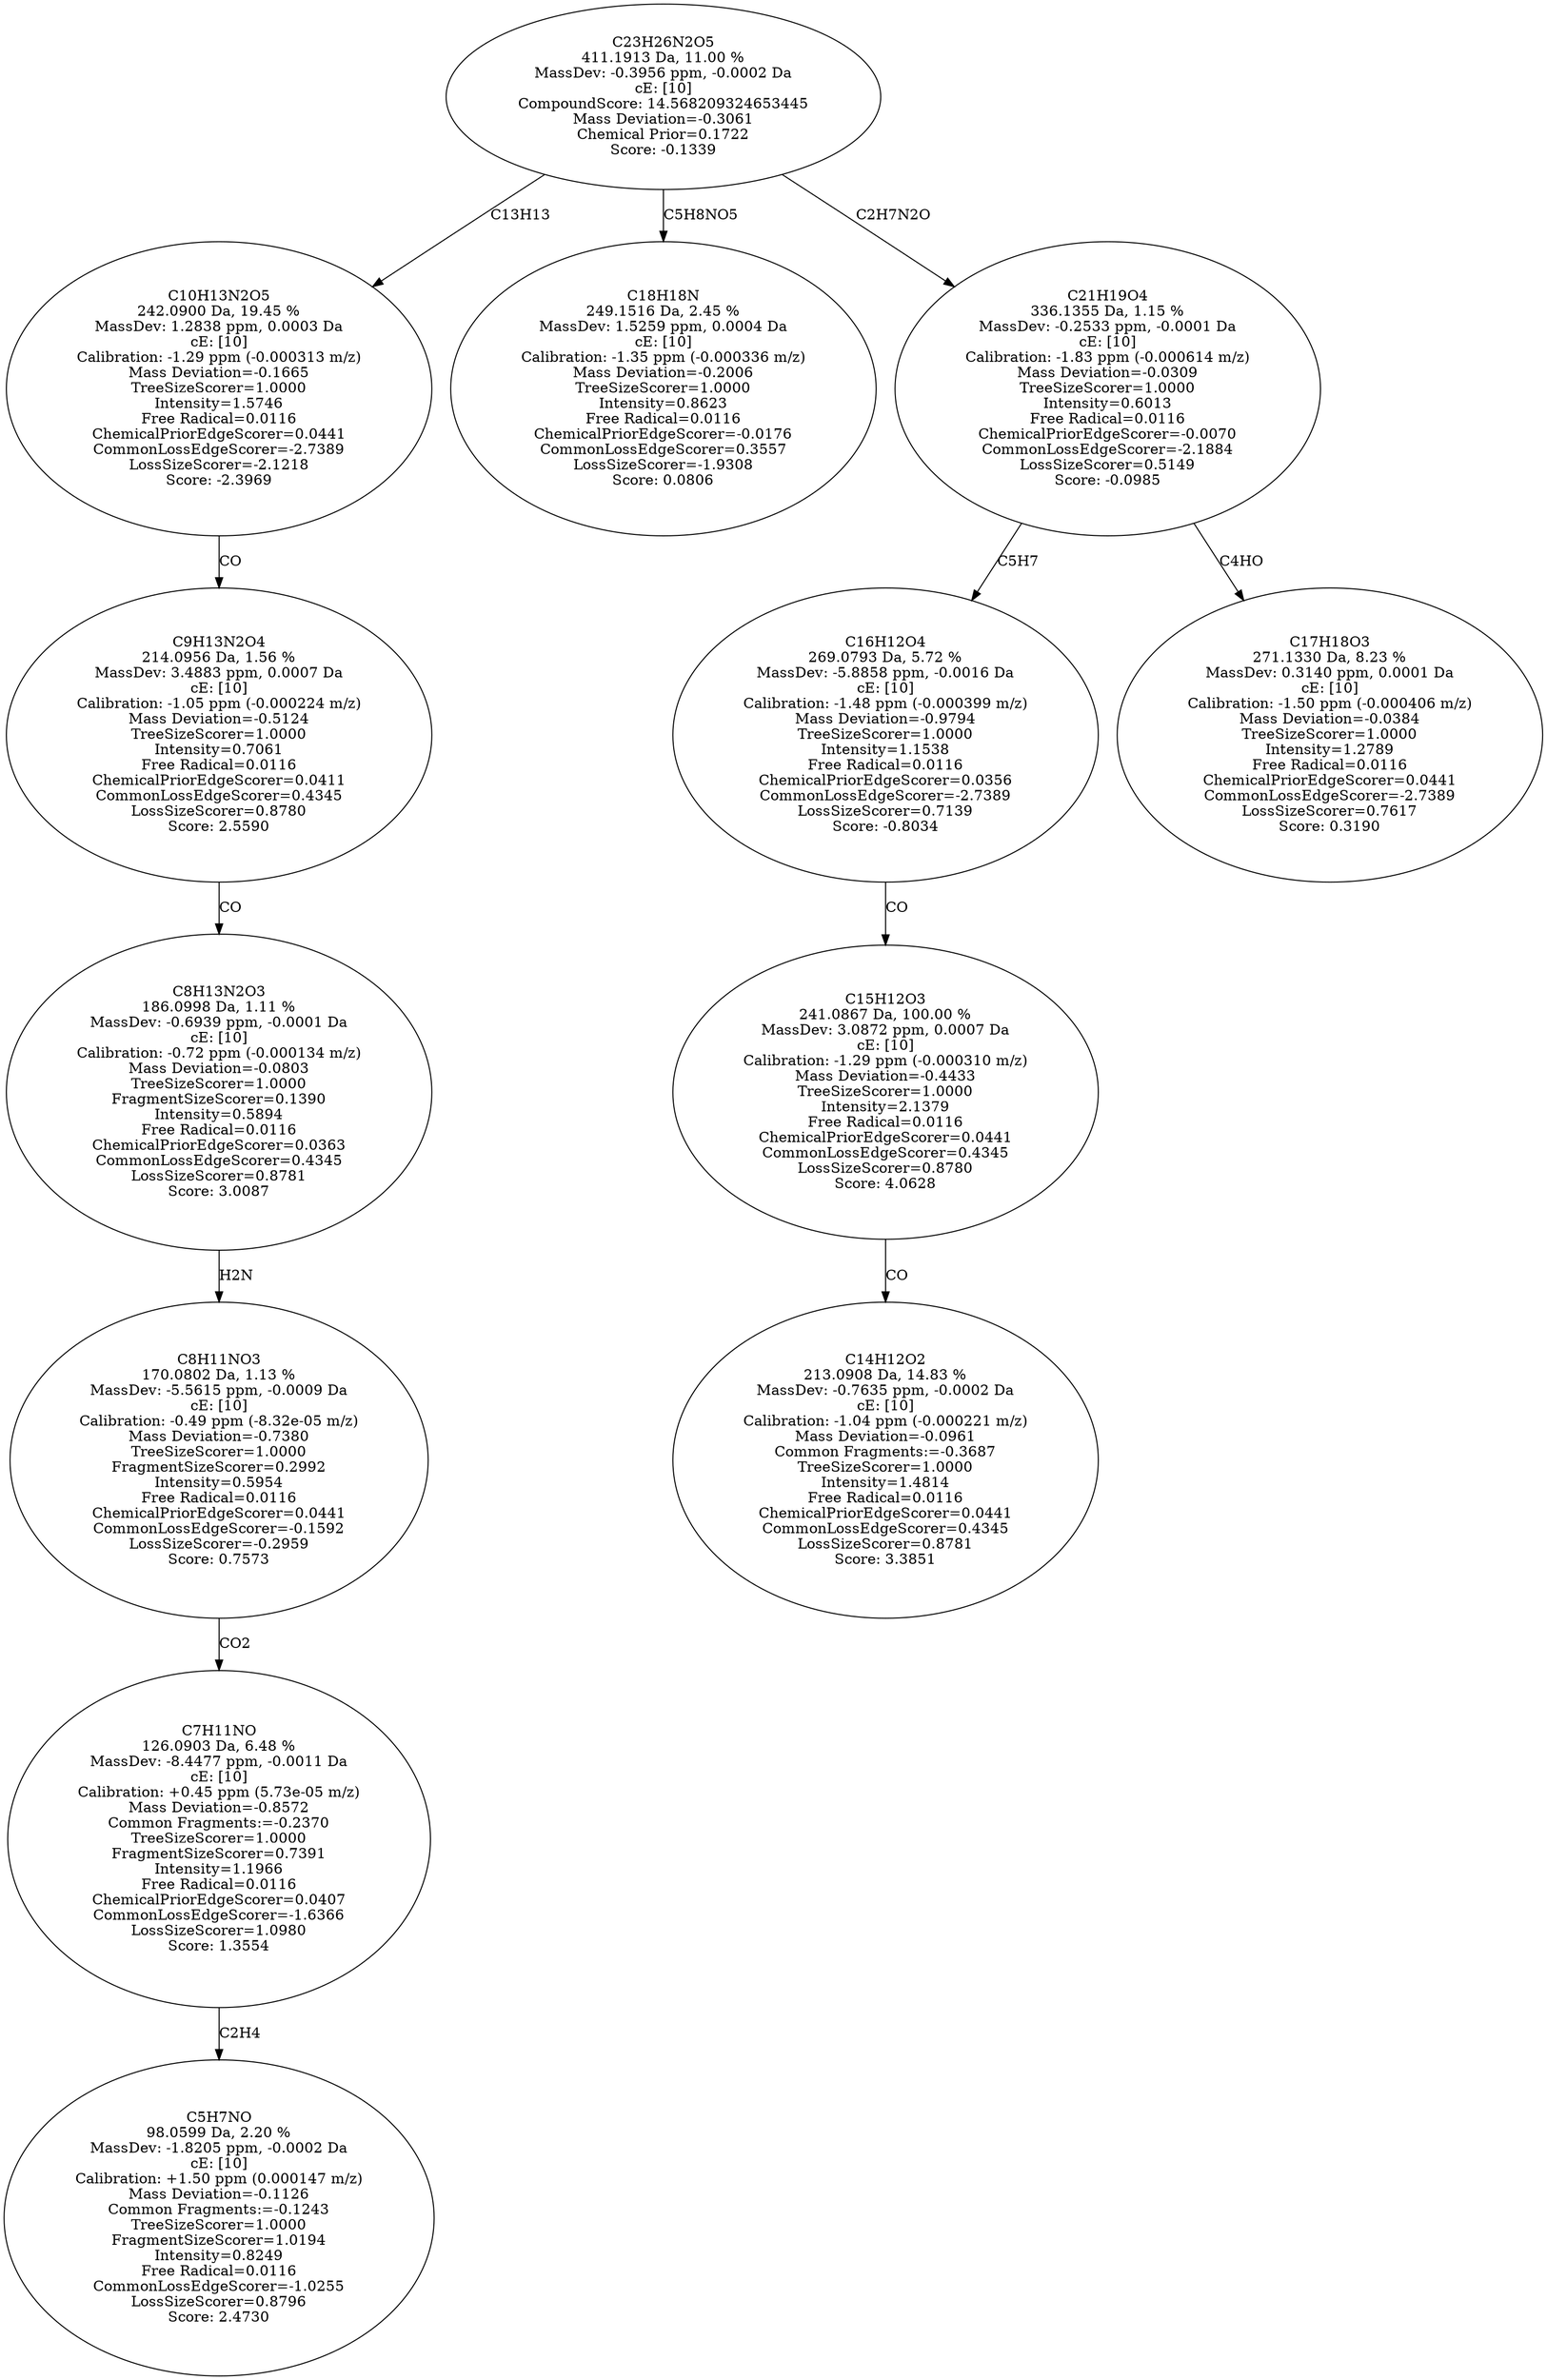 strict digraph {
v1 [label="C5H7NO\n98.0599 Da, 2.20 %\nMassDev: -1.8205 ppm, -0.0002 Da\ncE: [10]\nCalibration: +1.50 ppm (0.000147 m/z)\nMass Deviation=-0.1126\nCommon Fragments:=-0.1243\nTreeSizeScorer=1.0000\nFragmentSizeScorer=1.0194\nIntensity=0.8249\nFree Radical=0.0116\nCommonLossEdgeScorer=-1.0255\nLossSizeScorer=0.8796\nScore: 2.4730"];
v2 [label="C7H11NO\n126.0903 Da, 6.48 %\nMassDev: -8.4477 ppm, -0.0011 Da\ncE: [10]\nCalibration: +0.45 ppm (5.73e-05 m/z)\nMass Deviation=-0.8572\nCommon Fragments:=-0.2370\nTreeSizeScorer=1.0000\nFragmentSizeScorer=0.7391\nIntensity=1.1966\nFree Radical=0.0116\nChemicalPriorEdgeScorer=0.0407\nCommonLossEdgeScorer=-1.6366\nLossSizeScorer=1.0980\nScore: 1.3554"];
v3 [label="C8H11NO3\n170.0802 Da, 1.13 %\nMassDev: -5.5615 ppm, -0.0009 Da\ncE: [10]\nCalibration: -0.49 ppm (-8.32e-05 m/z)\nMass Deviation=-0.7380\nTreeSizeScorer=1.0000\nFragmentSizeScorer=0.2992\nIntensity=0.5954\nFree Radical=0.0116\nChemicalPriorEdgeScorer=0.0441\nCommonLossEdgeScorer=-0.1592\nLossSizeScorer=-0.2959\nScore: 0.7573"];
v4 [label="C8H13N2O3\n186.0998 Da, 1.11 %\nMassDev: -0.6939 ppm, -0.0001 Da\ncE: [10]\nCalibration: -0.72 ppm (-0.000134 m/z)\nMass Deviation=-0.0803\nTreeSizeScorer=1.0000\nFragmentSizeScorer=0.1390\nIntensity=0.5894\nFree Radical=0.0116\nChemicalPriorEdgeScorer=0.0363\nCommonLossEdgeScorer=0.4345\nLossSizeScorer=0.8781\nScore: 3.0087"];
v5 [label="C9H13N2O4\n214.0956 Da, 1.56 %\nMassDev: 3.4883 ppm, 0.0007 Da\ncE: [10]\nCalibration: -1.05 ppm (-0.000224 m/z)\nMass Deviation=-0.5124\nTreeSizeScorer=1.0000\nIntensity=0.7061\nFree Radical=0.0116\nChemicalPriorEdgeScorer=0.0411\nCommonLossEdgeScorer=0.4345\nLossSizeScorer=0.8780\nScore: 2.5590"];
v6 [label="C10H13N2O5\n242.0900 Da, 19.45 %\nMassDev: 1.2838 ppm, 0.0003 Da\ncE: [10]\nCalibration: -1.29 ppm (-0.000313 m/z)\nMass Deviation=-0.1665\nTreeSizeScorer=1.0000\nIntensity=1.5746\nFree Radical=0.0116\nChemicalPriorEdgeScorer=0.0441\nCommonLossEdgeScorer=-2.7389\nLossSizeScorer=-2.1218\nScore: -2.3969"];
v7 [label="C18H18N\n249.1516 Da, 2.45 %\nMassDev: 1.5259 ppm, 0.0004 Da\ncE: [10]\nCalibration: -1.35 ppm (-0.000336 m/z)\nMass Deviation=-0.2006\nTreeSizeScorer=1.0000\nIntensity=0.8623\nFree Radical=0.0116\nChemicalPriorEdgeScorer=-0.0176\nCommonLossEdgeScorer=0.3557\nLossSizeScorer=-1.9308\nScore: 0.0806"];
v8 [label="C14H12O2\n213.0908 Da, 14.83 %\nMassDev: -0.7635 ppm, -0.0002 Da\ncE: [10]\nCalibration: -1.04 ppm (-0.000221 m/z)\nMass Deviation=-0.0961\nCommon Fragments:=-0.3687\nTreeSizeScorer=1.0000\nIntensity=1.4814\nFree Radical=0.0116\nChemicalPriorEdgeScorer=0.0441\nCommonLossEdgeScorer=0.4345\nLossSizeScorer=0.8781\nScore: 3.3851"];
v9 [label="C15H12O3\n241.0867 Da, 100.00 %\nMassDev: 3.0872 ppm, 0.0007 Da\ncE: [10]\nCalibration: -1.29 ppm (-0.000310 m/z)\nMass Deviation=-0.4433\nTreeSizeScorer=1.0000\nIntensity=2.1379\nFree Radical=0.0116\nChemicalPriorEdgeScorer=0.0441\nCommonLossEdgeScorer=0.4345\nLossSizeScorer=0.8780\nScore: 4.0628"];
v10 [label="C16H12O4\n269.0793 Da, 5.72 %\nMassDev: -5.8858 ppm, -0.0016 Da\ncE: [10]\nCalibration: -1.48 ppm (-0.000399 m/z)\nMass Deviation=-0.9794\nTreeSizeScorer=1.0000\nIntensity=1.1538\nFree Radical=0.0116\nChemicalPriorEdgeScorer=0.0356\nCommonLossEdgeScorer=-2.7389\nLossSizeScorer=0.7139\nScore: -0.8034"];
v11 [label="C17H18O3\n271.1330 Da, 8.23 %\nMassDev: 0.3140 ppm, 0.0001 Da\ncE: [10]\nCalibration: -1.50 ppm (-0.000406 m/z)\nMass Deviation=-0.0384\nTreeSizeScorer=1.0000\nIntensity=1.2789\nFree Radical=0.0116\nChemicalPriorEdgeScorer=0.0441\nCommonLossEdgeScorer=-2.7389\nLossSizeScorer=0.7617\nScore: 0.3190"];
v12 [label="C21H19O4\n336.1355 Da, 1.15 %\nMassDev: -0.2533 ppm, -0.0001 Da\ncE: [10]\nCalibration: -1.83 ppm (-0.000614 m/z)\nMass Deviation=-0.0309\nTreeSizeScorer=1.0000\nIntensity=0.6013\nFree Radical=0.0116\nChemicalPriorEdgeScorer=-0.0070\nCommonLossEdgeScorer=-2.1884\nLossSizeScorer=0.5149\nScore: -0.0985"];
v13 [label="C23H26N2O5\n411.1913 Da, 11.00 %\nMassDev: -0.3956 ppm, -0.0002 Da\ncE: [10]\nCompoundScore: 14.568209324653445\nMass Deviation=-0.3061\nChemical Prior=0.1722\nScore: -0.1339"];
v2 -> v1 [label="C2H4"];
v3 -> v2 [label="CO2"];
v4 -> v3 [label="H2N"];
v5 -> v4 [label="CO"];
v6 -> v5 [label="CO"];
v13 -> v6 [label="C13H13"];
v13 -> v7 [label="C5H8NO5"];
v9 -> v8 [label="CO"];
v10 -> v9 [label="CO"];
v12 -> v10 [label="C5H7"];
v12 -> v11 [label="C4HO"];
v13 -> v12 [label="C2H7N2O"];
}